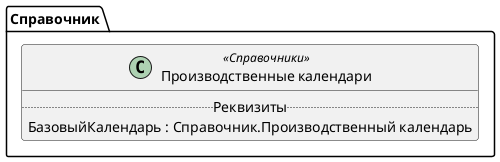 ﻿@startuml ПроизводственныеКалендари
'!include templates.wsd
'..\include templates.wsd
class Справочник.ПроизводственныеКалендари as "Производственные календари" <<Справочники>>
{
..Реквизиты..
БазовыйКалендарь : Справочник.Производственный календарь
}
@enduml
